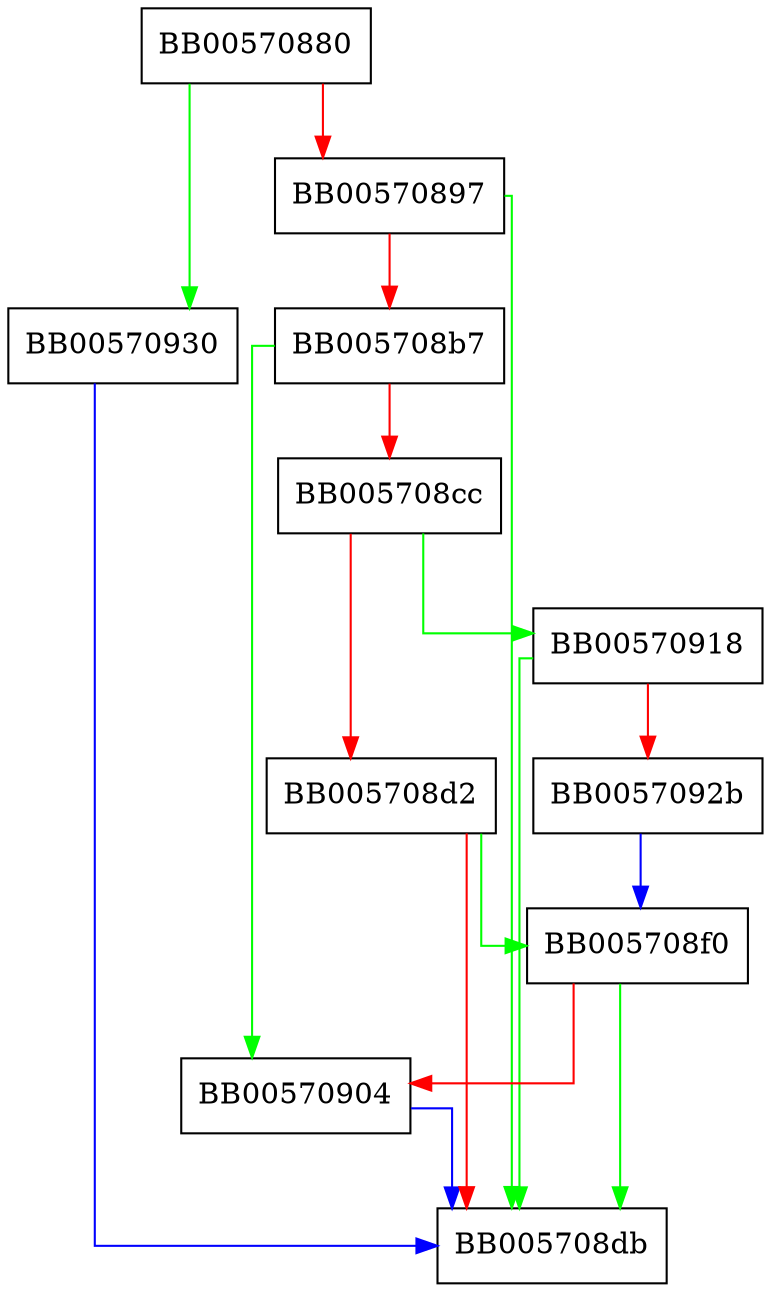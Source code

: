 digraph CMS_EncryptedData_encrypt {
  node [shape="box"];
  graph [splines=ortho];
  BB00570880 -> BB00570930 [color="green"];
  BB00570880 -> BB00570897 [color="red"];
  BB00570897 -> BB005708db [color="green"];
  BB00570897 -> BB005708b7 [color="red"];
  BB005708b7 -> BB00570904 [color="green"];
  BB005708b7 -> BB005708cc [color="red"];
  BB005708cc -> BB00570918 [color="green"];
  BB005708cc -> BB005708d2 [color="red"];
  BB005708d2 -> BB005708f0 [color="green"];
  BB005708d2 -> BB005708db [color="red"];
  BB005708f0 -> BB005708db [color="green"];
  BB005708f0 -> BB00570904 [color="red"];
  BB00570904 -> BB005708db [color="blue"];
  BB00570918 -> BB005708db [color="green"];
  BB00570918 -> BB0057092b [color="red"];
  BB0057092b -> BB005708f0 [color="blue"];
  BB00570930 -> BB005708db [color="blue"];
}